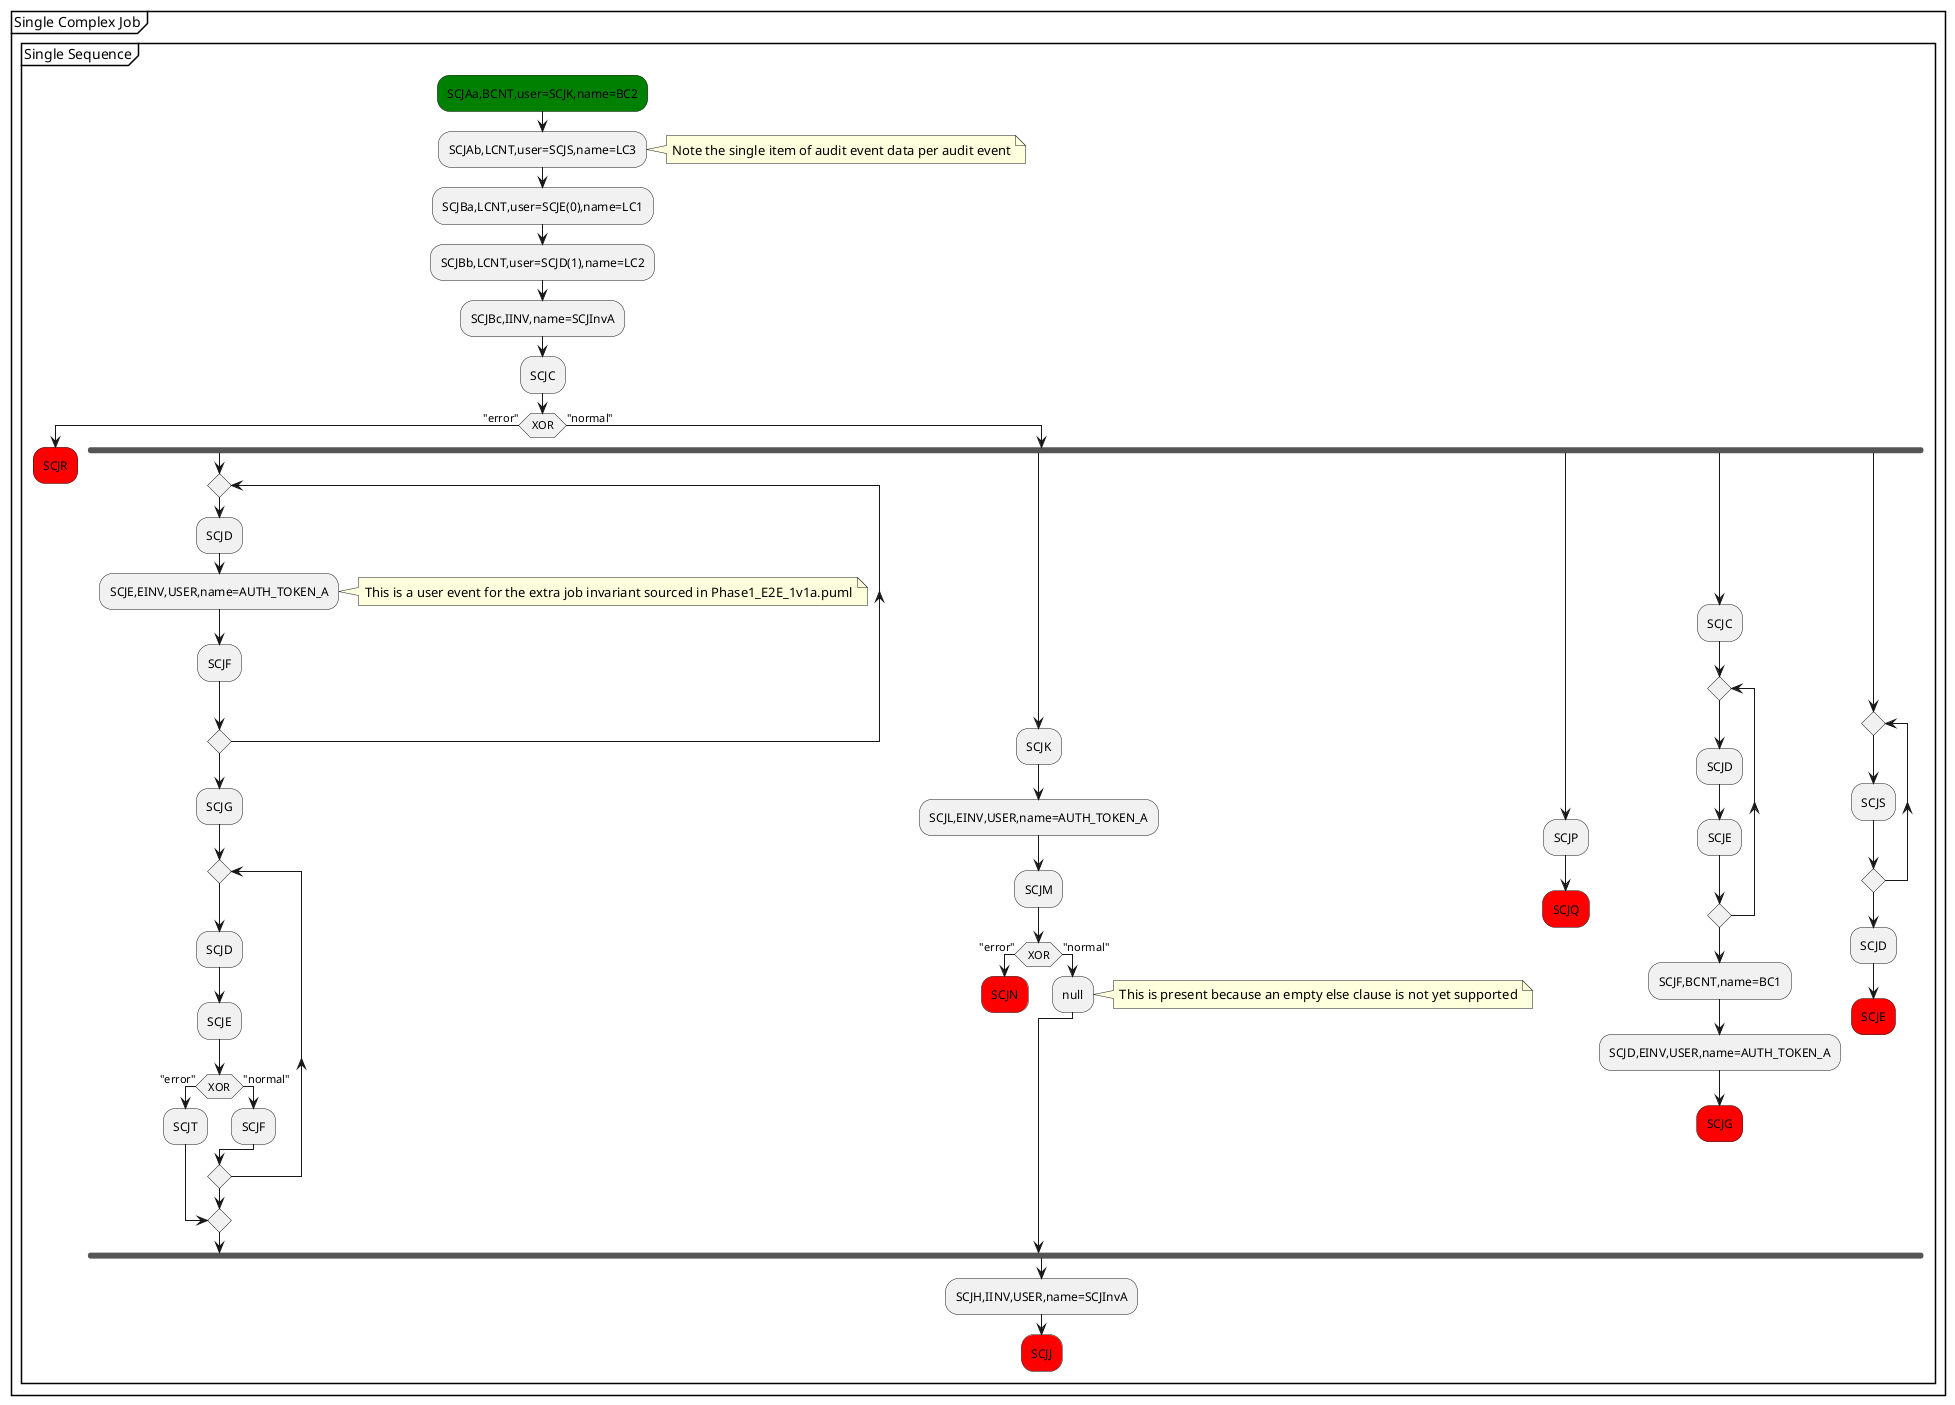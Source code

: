 @startuml

partition "Single Complex Job" {
group "Single Sequence"

  #green:SCJAa,BCNT,user=SCJK,name=BC2;
  :SCJAb,LCNT,user=SCJS,name=LC3;
  note right
    Note the single item of audit event data per audit event
  end note
  :SCJBa,LCNT,user=SCJE(0),name=LC1;
  :SCJBb,LCNT,user=SCJD(1),name=LC2;
  :SCJBc,IINV,name=SCJInvA;
  :SCJC;
  if (XOR) then ("error")
    #red:SCJR;
    detach
  else ("normal")
    fork
      repeat
        :SCJD;
        :SCJE,EINV,USER,name=AUTH_TOKEN_A;
        note right
          This is a user event for the extra job invariant sourced in Phase1_E2E_1v1a.puml
        end note
        :SCJF;
      repeat while
      :SCJG;
      repeat
        :SCJD;
        :SCJE;
        if (XOR) then ("error")
          :SCJT;
          break
        else ("normal")
          :SCJF;
        endif
      repeat while
    fork again
      :SCJK;
      :SCJL,EINV,USER,name=AUTH_TOKEN_A;
      :SCJM;
      if (XOR) then ("error")
        #red:SCJN;
        detach
      else ("normal") 
        :null; 
        note right
          This is present because an empty else clause is not yet supported
        end note
      endif    
    fork again
      :SCJP;
      #red:SCJQ;
      detach
    fork again
      :SCJC;
      repeat
        :SCJD;
        :SCJE;
      repeat while
      :SCJF,BCNT,name=BC1;
      :SCJD,EINV,USER,name=AUTH_TOKEN_A;
      #red:SCJG;
      detach
    fork again
      repeat
        :SCJS;
      repeat while
      :SCJD;
      #red:SCJE;
      detach
    end fork
    :SCJH,IINV,USER,name=SCJInvA;
    #red:SCJJ;
    detach
  endif
end group
}
@enduml